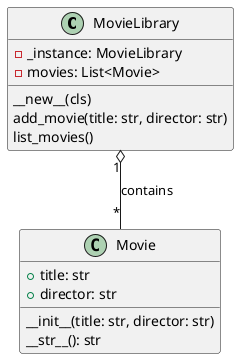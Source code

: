 ## Львівський Національний Університет Природокористування
## Кафедра Інформаційних систем та Технологій



### Звіт про виконання лабораторної роботи №11
# "Твірні шаблони проєктування"



| Виконала: студентка групи ІТ-31Прендота Анна |
|----------------------------------------------|
| Перевірив: Татомир А.В.               |




**Мета: познайомитися з групою твірних шаблонів проектування.**


Хід роботи

1. Дати теоретичной опис твірної групи шаблонів
2. Навести приклад коду який реалізовує даний шаблон
3. Скласти його UML-діаграму 

[Практична робота №11](https://github.com/KhrystynaLutsiv/IT-21_OOP/blob/master/Anna_Prendota/lab%2011/1)

@startuml
class MovieLibrary {
    - _instance: MovieLibrary
    - movies: List<Movie>
    __new__(cls)
    add_movie(title: str, director: str)
    list_movies()
}

class Movie {
    + title: str
    + director: str
    __init__(title: str, director: str)
    __str__(): str
}

MovieLibrary "1" o-- "*" Movie : contains
@enduml


UML-діаграма

## Висновки. 

На даній лабораторній роботі я ознайомилася з твірними шаблонами проєктування та навчилася використовувати їх на практиці. Це дало змогу зрозуміти, як створювати об'єкти ефективно та гнучко, забезпечуючи більшу масштабність і підтримку коду в проєках. 
